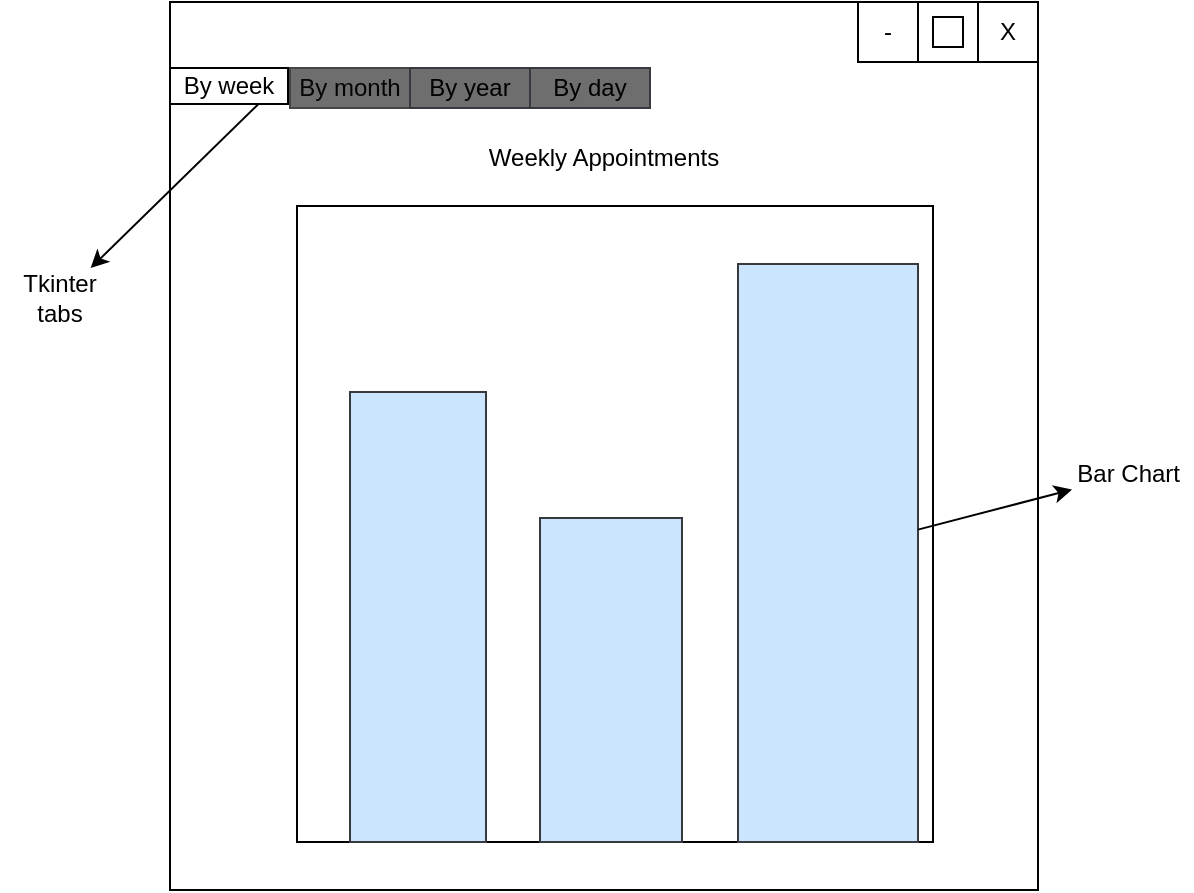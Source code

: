 <mxfile version="26.0.15">
  <diagram name="Page-1" id="mTLk7JrALbAII1nqvPS2">
    <mxGraphModel dx="1194" dy="412" grid="0" gridSize="10" guides="1" tooltips="1" connect="1" arrows="1" fold="1" page="0" pageScale="1" pageWidth="827" pageHeight="1169" math="0" shadow="0">
      <root>
        <mxCell id="0" />
        <mxCell id="1" parent="0" />
        <mxCell id="Ui6mhgjGIS9C5cT6wUwf-2" value="" style="whiteSpace=wrap;html=1;" parent="1" vertex="1">
          <mxGeometry x="-32" y="95" width="434" height="444" as="geometry" />
        </mxCell>
        <mxCell id="Ui6mhgjGIS9C5cT6wUwf-3" value="X" style="rounded=0;whiteSpace=wrap;html=1;rotation=0;" parent="1" vertex="1">
          <mxGeometry x="372" y="95" width="30" height="30" as="geometry" />
        </mxCell>
        <mxCell id="Ui6mhgjGIS9C5cT6wUwf-4" value="" style="rounded=0;whiteSpace=wrap;html=1;" parent="1" vertex="1">
          <mxGeometry x="342" y="95" width="30" height="30" as="geometry" />
        </mxCell>
        <mxCell id="Ui6mhgjGIS9C5cT6wUwf-5" value="-" style="rounded=0;whiteSpace=wrap;html=1;" parent="1" vertex="1">
          <mxGeometry x="312" y="95" width="30" height="30" as="geometry" />
        </mxCell>
        <mxCell id="Ui6mhgjGIS9C5cT6wUwf-11" value="By week" style="rounded=0;whiteSpace=wrap;html=1;" parent="1" vertex="1">
          <mxGeometry x="-32" y="128" width="59" height="18" as="geometry" />
        </mxCell>
        <mxCell id="Ui6mhgjGIS9C5cT6wUwf-12" value="By month" style="rounded=0;whiteSpace=wrap;html=1;direction=west;rotation=0;fillColor=light-dark(#6e6e6e, #1a1a1a);fontColor=light-dark(#050505, #c1c1c1);strokeColor=light-dark(#464444, #959595);labelBorderColor=none;" parent="1" vertex="1">
          <mxGeometry x="28" y="128" width="60" height="20" as="geometry" />
        </mxCell>
        <mxCell id="Ui6mhgjGIS9C5cT6wUwf-13" value="By year" style="rounded=0;whiteSpace=wrap;html=1;rotation=0;fillColor=light-dark(#6e6e6e, #202020);strokeColor=#36393d;" parent="1" vertex="1">
          <mxGeometry x="88" y="128" width="60" height="20" as="geometry" />
        </mxCell>
        <mxCell id="Ui6mhgjGIS9C5cT6wUwf-14" value="By day" style="rounded=0;whiteSpace=wrap;html=1;rotation=0;fillColor=light-dark(#6e6e6e, #202020);strokeColor=#36393d;" parent="1" vertex="1">
          <mxGeometry x="148" y="128" width="60" height="20" as="geometry" />
        </mxCell>
        <mxCell id="Gt7Cfuqo7UWijV9A0oET-1" value="" style="whiteSpace=wrap;html=1;aspect=fixed;rotation=0;" vertex="1" parent="1">
          <mxGeometry x="349.5" y="102.5" width="15" height="15" as="geometry" />
        </mxCell>
        <mxCell id="Gt7Cfuqo7UWijV9A0oET-2" value="" style="whiteSpace=wrap;html=1;aspect=fixed;" vertex="1" parent="1">
          <mxGeometry x="31.5" y="197" width="318" height="318" as="geometry" />
        </mxCell>
        <mxCell id="Gt7Cfuqo7UWijV9A0oET-3" value="Weekly Appointments" style="text;html=1;align=center;verticalAlign=middle;whiteSpace=wrap;rounded=0;" vertex="1" parent="1">
          <mxGeometry x="83" y="158" width="204" height="29" as="geometry" />
        </mxCell>
        <mxCell id="Gt7Cfuqo7UWijV9A0oET-5" value="" style="rounded=0;whiteSpace=wrap;html=1;fillColor=#cce5ff;strokeColor=#36393d;" vertex="1" parent="1">
          <mxGeometry x="58" y="290" width="68" height="225" as="geometry" />
        </mxCell>
        <mxCell id="Gt7Cfuqo7UWijV9A0oET-6" value="" style="rounded=0;whiteSpace=wrap;html=1;fillColor=#cce5ff;strokeColor=#36393d;" vertex="1" parent="1">
          <mxGeometry x="153" y="353" width="71" height="162" as="geometry" />
        </mxCell>
        <mxCell id="Gt7Cfuqo7UWijV9A0oET-7" value="" style="rounded=0;whiteSpace=wrap;html=1;fillColor=#cce5ff;strokeColor=#36393d;" vertex="1" parent="1">
          <mxGeometry x="252" y="226" width="90" height="289" as="geometry" />
        </mxCell>
        <mxCell id="Gt7Cfuqo7UWijV9A0oET-8" value="" style="endArrow=classic;html=1;rounded=0;" edge="1" parent="1" source="Gt7Cfuqo7UWijV9A0oET-7" target="Gt7Cfuqo7UWijV9A0oET-9">
          <mxGeometry width="50" height="50" relative="1" as="geometry">
            <mxPoint x="160" y="360" as="sourcePoint" />
            <mxPoint x="449" y="331" as="targetPoint" />
          </mxGeometry>
        </mxCell>
        <mxCell id="Gt7Cfuqo7UWijV9A0oET-9" value="Bar Chart&amp;nbsp;" style="text;html=1;align=center;verticalAlign=middle;whiteSpace=wrap;rounded=0;" vertex="1" parent="1">
          <mxGeometry x="419" y="316" width="60" height="30" as="geometry" />
        </mxCell>
        <mxCell id="Gt7Cfuqo7UWijV9A0oET-10" value="" style="endArrow=classic;html=1;rounded=0;exitX=0.75;exitY=1;exitDx=0;exitDy=0;" edge="1" parent="1" source="Ui6mhgjGIS9C5cT6wUwf-11" target="Gt7Cfuqo7UWijV9A0oET-11">
          <mxGeometry width="50" height="50" relative="1" as="geometry">
            <mxPoint x="160" y="360" as="sourcePoint" />
            <mxPoint x="-87" y="243" as="targetPoint" />
          </mxGeometry>
        </mxCell>
        <mxCell id="Gt7Cfuqo7UWijV9A0oET-11" value="Tkinter tabs" style="text;html=1;align=center;verticalAlign=middle;whiteSpace=wrap;rounded=0;" vertex="1" parent="1">
          <mxGeometry x="-117" y="228" width="60" height="30" as="geometry" />
        </mxCell>
      </root>
    </mxGraphModel>
  </diagram>
</mxfile>
